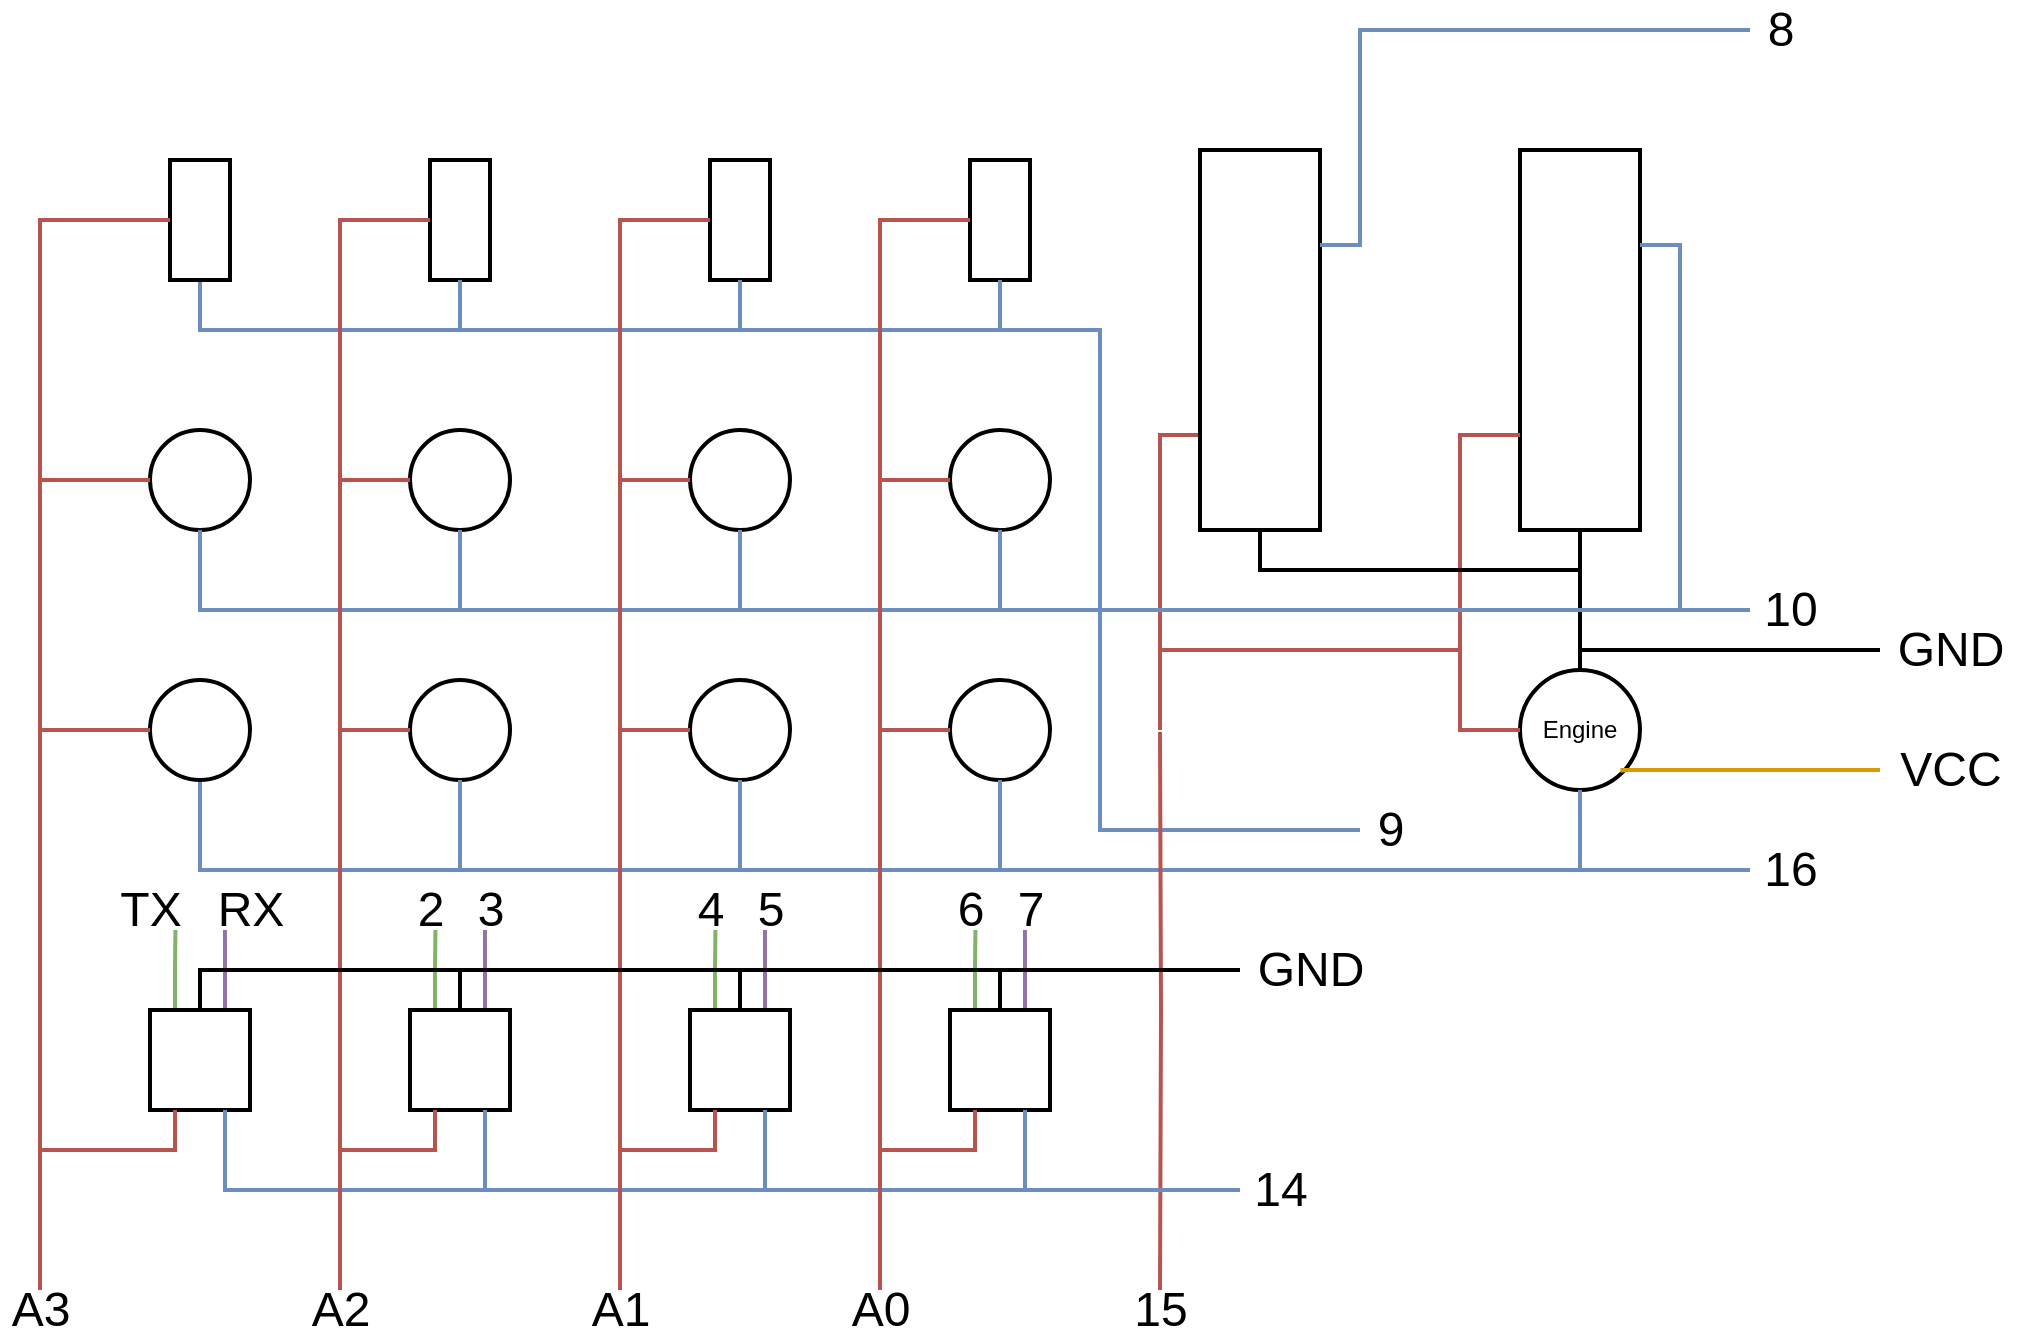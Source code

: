 <mxfile version="27.0.9">
  <diagram id="D4XyRpBagqAaDI2bELAT" name="Page-1">
    <mxGraphModel dx="1489" dy="1694" grid="1" gridSize="10" guides="1" tooltips="1" connect="1" arrows="1" fold="1" page="1" pageScale="1" pageWidth="1200" pageHeight="800" math="0" shadow="0">
      <root>
        <mxCell id="0" />
        <mxCell id="1" parent="0" />
        <mxCell id="d4S_kpJogPWV_qHsP6mP-286" value="" style="group" parent="1" vertex="1" connectable="0">
          <mxGeometry x="95" y="-730" width="1010" height="660" as="geometry" />
        </mxCell>
        <mxCell id="d4S_kpJogPWV_qHsP6mP-100" value="Engine" style="ellipse;whiteSpace=wrap;html=1;aspect=fixed;strokeWidth=2;" parent="d4S_kpJogPWV_qHsP6mP-286" vertex="1">
          <mxGeometry x="760" y="330" width="60" height="60" as="geometry" />
        </mxCell>
        <mxCell id="d4S_kpJogPWV_qHsP6mP-227" style="edgeStyle=orthogonalEdgeStyle;rounded=0;orthogonalLoop=1;jettySize=auto;html=1;exitX=0.75;exitY=1;exitDx=0;exitDy=0;endArrow=none;endFill=0;fillColor=#f8cecc;strokeColor=#b85450;strokeWidth=2;" parent="d4S_kpJogPWV_qHsP6mP-286" source="d4S_kpJogPWV_qHsP6mP-102" edge="1">
          <mxGeometry as="geometry">
            <mxPoint x="580" y="360" as="targetPoint" />
            <Array as="points">
              <mxPoint x="580" y="212" />
              <mxPoint x="580" y="360" />
            </Array>
          </mxGeometry>
        </mxCell>
        <mxCell id="d4S_kpJogPWV_qHsP6mP-102" value="" style="rounded=0;whiteSpace=wrap;html=1;rotation=90;strokeWidth=2;" parent="d4S_kpJogPWV_qHsP6mP-286" vertex="1">
          <mxGeometry x="535" y="135" width="190" height="60" as="geometry" />
        </mxCell>
        <mxCell id="d4S_kpJogPWV_qHsP6mP-229" style="edgeStyle=orthogonalEdgeStyle;rounded=0;orthogonalLoop=1;jettySize=auto;html=1;exitX=0.75;exitY=1;exitDx=0;exitDy=0;entryX=0;entryY=0.5;entryDx=0;entryDy=0;endArrow=none;endFill=0;fillColor=#f8cecc;strokeColor=#b85450;strokeWidth=2;" parent="d4S_kpJogPWV_qHsP6mP-286" source="d4S_kpJogPWV_qHsP6mP-103" target="d4S_kpJogPWV_qHsP6mP-100" edge="1">
          <mxGeometry as="geometry">
            <Array as="points">
              <mxPoint x="730" y="213" />
              <mxPoint x="730" y="360" />
            </Array>
          </mxGeometry>
        </mxCell>
        <mxCell id="d4S_kpJogPWV_qHsP6mP-258" style="edgeStyle=orthogonalEdgeStyle;rounded=0;orthogonalLoop=1;jettySize=auto;html=1;exitX=1;exitY=0.5;exitDx=0;exitDy=0;entryX=0.5;entryY=0;entryDx=0;entryDy=0;endArrow=none;endFill=0;strokeWidth=2;" parent="d4S_kpJogPWV_qHsP6mP-286" source="d4S_kpJogPWV_qHsP6mP-103" target="d4S_kpJogPWV_qHsP6mP-100" edge="1">
          <mxGeometry as="geometry" />
        </mxCell>
        <mxCell id="d4S_kpJogPWV_qHsP6mP-103" value="" style="rounded=0;whiteSpace=wrap;html=1;rotation=90;strokeWidth=2;" parent="d4S_kpJogPWV_qHsP6mP-286" vertex="1">
          <mxGeometry x="695" y="135" width="190" height="60" as="geometry" />
        </mxCell>
        <mxCell id="d4S_kpJogPWV_qHsP6mP-228" style="edgeStyle=orthogonalEdgeStyle;rounded=0;orthogonalLoop=1;jettySize=auto;html=1;entryX=0.75;entryY=1;entryDx=0;entryDy=0;endArrow=none;endFill=0;fillColor=#f8cecc;strokeColor=#b85450;strokeWidth=2;" parent="d4S_kpJogPWV_qHsP6mP-286" target="d4S_kpJogPWV_qHsP6mP-103" edge="1">
          <mxGeometry as="geometry">
            <Array as="points">
              <mxPoint x="580" y="360" />
              <mxPoint x="580" y="320" />
              <mxPoint x="730" y="320" />
              <mxPoint x="730" y="213" />
            </Array>
            <mxPoint x="580" y="360" as="sourcePoint" />
          </mxGeometry>
        </mxCell>
        <mxCell id="d4S_kpJogPWV_qHsP6mP-257" style="edgeStyle=orthogonalEdgeStyle;rounded=0;orthogonalLoop=1;jettySize=auto;html=1;exitX=1;exitY=0.5;exitDx=0;exitDy=0;entryX=1;entryY=0.5;entryDx=0;entryDy=0;endArrow=none;endFill=0;strokeWidth=2;" parent="d4S_kpJogPWV_qHsP6mP-286" source="d4S_kpJogPWV_qHsP6mP-102" target="d4S_kpJogPWV_qHsP6mP-103" edge="1">
          <mxGeometry as="geometry" />
        </mxCell>
        <mxCell id="d4S_kpJogPWV_qHsP6mP-235" style="edgeStyle=orthogonalEdgeStyle;rounded=0;orthogonalLoop=1;jettySize=auto;html=1;exitX=1;exitY=0.5;exitDx=0;exitDy=0;endArrow=none;endFill=0;strokeWidth=2;fillColor=#dae8fc;strokeColor=#6c8ebf;" parent="d4S_kpJogPWV_qHsP6mP-286" source="d4S_kpJogPWV_qHsP6mP-104" edge="1">
          <mxGeometry as="geometry">
            <Array as="points">
              <mxPoint x="500" y="160" />
              <mxPoint x="550" y="160" />
              <mxPoint x="550" y="410" />
              <mxPoint x="630" y="410" />
            </Array>
            <mxPoint x="625" y="410" as="targetPoint" />
          </mxGeometry>
        </mxCell>
        <mxCell id="d4S_kpJogPWV_qHsP6mP-104" value="" style="rounded=0;whiteSpace=wrap;html=1;rotation=90;strokeWidth=2;" parent="d4S_kpJogPWV_qHsP6mP-286" vertex="1">
          <mxGeometry x="470" y="90" width="60" height="30" as="geometry" />
        </mxCell>
        <mxCell id="d4S_kpJogPWV_qHsP6mP-234" style="edgeStyle=orthogonalEdgeStyle;rounded=0;orthogonalLoop=1;jettySize=auto;html=1;exitX=1;exitY=0.5;exitDx=0;exitDy=0;entryX=1;entryY=0.5;entryDx=0;entryDy=0;endArrow=none;endFill=0;strokeWidth=2;fillColor=#dae8fc;strokeColor=#6c8ebf;" parent="d4S_kpJogPWV_qHsP6mP-286" source="d4S_kpJogPWV_qHsP6mP-105" target="d4S_kpJogPWV_qHsP6mP-104" edge="1">
          <mxGeometry as="geometry">
            <Array as="points">
              <mxPoint x="370" y="160" />
              <mxPoint x="500" y="160" />
            </Array>
          </mxGeometry>
        </mxCell>
        <mxCell id="d4S_kpJogPWV_qHsP6mP-105" value="" style="rounded=0;whiteSpace=wrap;html=1;rotation=90;strokeWidth=2;" parent="d4S_kpJogPWV_qHsP6mP-286" vertex="1">
          <mxGeometry x="340" y="90" width="60" height="30" as="geometry" />
        </mxCell>
        <mxCell id="d4S_kpJogPWV_qHsP6mP-233" style="edgeStyle=orthogonalEdgeStyle;rounded=0;orthogonalLoop=1;jettySize=auto;html=1;exitX=1;exitY=0.5;exitDx=0;exitDy=0;entryX=1;entryY=0.5;entryDx=0;entryDy=0;endArrow=none;endFill=0;strokeWidth=2;fillColor=#dae8fc;strokeColor=#6c8ebf;" parent="d4S_kpJogPWV_qHsP6mP-286" source="d4S_kpJogPWV_qHsP6mP-106" target="d4S_kpJogPWV_qHsP6mP-105" edge="1">
          <mxGeometry as="geometry">
            <Array as="points">
              <mxPoint x="230" y="160" />
              <mxPoint x="370" y="160" />
            </Array>
          </mxGeometry>
        </mxCell>
        <mxCell id="d4S_kpJogPWV_qHsP6mP-106" value="" style="rounded=0;whiteSpace=wrap;html=1;rotation=90;strokeWidth=2;" parent="d4S_kpJogPWV_qHsP6mP-286" vertex="1">
          <mxGeometry x="200" y="90" width="60" height="30" as="geometry" />
        </mxCell>
        <mxCell id="d4S_kpJogPWV_qHsP6mP-232" style="edgeStyle=orthogonalEdgeStyle;rounded=0;orthogonalLoop=1;jettySize=auto;html=1;exitX=1;exitY=0.5;exitDx=0;exitDy=0;entryX=1;entryY=0.5;entryDx=0;entryDy=0;endArrow=none;endFill=0;strokeWidth=2;fillColor=#dae8fc;strokeColor=#6c8ebf;" parent="d4S_kpJogPWV_qHsP6mP-286" source="d4S_kpJogPWV_qHsP6mP-107" target="d4S_kpJogPWV_qHsP6mP-106" edge="1">
          <mxGeometry as="geometry">
            <Array as="points">
              <mxPoint x="100" y="160" />
              <mxPoint x="230" y="160" />
            </Array>
          </mxGeometry>
        </mxCell>
        <mxCell id="d4S_kpJogPWV_qHsP6mP-107" value="" style="rounded=0;whiteSpace=wrap;html=1;rotation=90;strokeWidth=2;" parent="d4S_kpJogPWV_qHsP6mP-286" vertex="1">
          <mxGeometry x="70" y="90" width="60" height="30" as="geometry" />
        </mxCell>
        <mxCell id="d4S_kpJogPWV_qHsP6mP-241" style="edgeStyle=orthogonalEdgeStyle;rounded=0;orthogonalLoop=1;jettySize=auto;html=1;exitX=0.5;exitY=1;exitDx=0;exitDy=0;entryX=0.25;entryY=0;entryDx=0;entryDy=0;endArrow=none;endFill=0;strokeWidth=2;fillColor=#dae8fc;strokeColor=#6c8ebf;" parent="d4S_kpJogPWV_qHsP6mP-286" source="d4S_kpJogPWV_qHsP6mP-108" target="d4S_kpJogPWV_qHsP6mP-103" edge="1">
          <mxGeometry as="geometry">
            <Array as="points">
              <mxPoint x="500" y="300" />
              <mxPoint x="840" y="300" />
              <mxPoint x="840" y="117" />
            </Array>
          </mxGeometry>
        </mxCell>
        <mxCell id="d4S_kpJogPWV_qHsP6mP-108" value="" style="ellipse;whiteSpace=wrap;html=1;aspect=fixed;strokeWidth=2;" parent="d4S_kpJogPWV_qHsP6mP-286" vertex="1">
          <mxGeometry x="475" y="210" width="50" height="50" as="geometry" />
        </mxCell>
        <mxCell id="d4S_kpJogPWV_qHsP6mP-220" style="edgeStyle=orthogonalEdgeStyle;rounded=0;orthogonalLoop=1;jettySize=auto;html=1;exitX=0.5;exitY=1;exitDx=0;exitDy=0;entryX=0;entryY=0.5;entryDx=0;entryDy=0;endArrow=none;endFill=0;strokeWidth=2;fillColor=#f8cecc;strokeColor=#b85450;" parent="d4S_kpJogPWV_qHsP6mP-286" source="d4S_kpJogPWV_qHsP6mP-104" target="d4S_kpJogPWV_qHsP6mP-108" edge="1">
          <mxGeometry as="geometry">
            <Array as="points">
              <mxPoint x="440" y="105" />
              <mxPoint x="440" y="235" />
            </Array>
          </mxGeometry>
        </mxCell>
        <mxCell id="d4S_kpJogPWV_qHsP6mP-240" style="edgeStyle=orthogonalEdgeStyle;rounded=0;orthogonalLoop=1;jettySize=auto;html=1;exitX=0.5;exitY=1;exitDx=0;exitDy=0;entryX=0.5;entryY=1;entryDx=0;entryDy=0;endArrow=none;endFill=0;strokeWidth=2;fillColor=#dae8fc;strokeColor=#6c8ebf;" parent="d4S_kpJogPWV_qHsP6mP-286" source="d4S_kpJogPWV_qHsP6mP-109" target="d4S_kpJogPWV_qHsP6mP-108" edge="1">
          <mxGeometry as="geometry">
            <Array as="points">
              <mxPoint x="370" y="300" />
              <mxPoint x="500" y="300" />
            </Array>
          </mxGeometry>
        </mxCell>
        <mxCell id="d4S_kpJogPWV_qHsP6mP-109" value="" style="ellipse;whiteSpace=wrap;html=1;aspect=fixed;strokeWidth=2;" parent="d4S_kpJogPWV_qHsP6mP-286" vertex="1">
          <mxGeometry x="345" y="210" width="50" height="50" as="geometry" />
        </mxCell>
        <mxCell id="d4S_kpJogPWV_qHsP6mP-215" style="edgeStyle=orthogonalEdgeStyle;rounded=0;orthogonalLoop=1;jettySize=auto;html=1;exitX=0.5;exitY=1;exitDx=0;exitDy=0;entryX=0;entryY=0.5;entryDx=0;entryDy=0;endArrow=none;endFill=0;strokeWidth=2;fillColor=#f8cecc;strokeColor=#b85450;" parent="d4S_kpJogPWV_qHsP6mP-286" source="d4S_kpJogPWV_qHsP6mP-105" target="d4S_kpJogPWV_qHsP6mP-109" edge="1">
          <mxGeometry as="geometry">
            <Array as="points">
              <mxPoint x="310" y="105" />
              <mxPoint x="310" y="235" />
            </Array>
          </mxGeometry>
        </mxCell>
        <mxCell id="d4S_kpJogPWV_qHsP6mP-110" value="" style="ellipse;whiteSpace=wrap;html=1;aspect=fixed;strokeWidth=2;" parent="d4S_kpJogPWV_qHsP6mP-286" vertex="1">
          <mxGeometry x="75" y="210" width="50" height="50" as="geometry" />
        </mxCell>
        <mxCell id="d4S_kpJogPWV_qHsP6mP-201" style="edgeStyle=orthogonalEdgeStyle;rounded=0;orthogonalLoop=1;jettySize=auto;html=1;exitX=0.5;exitY=1;exitDx=0;exitDy=0;entryX=0;entryY=0.5;entryDx=0;entryDy=0;endArrow=none;endFill=0;fillColor=#f8cecc;strokeColor=#b85450;strokeWidth=2;" parent="d4S_kpJogPWV_qHsP6mP-286" source="d4S_kpJogPWV_qHsP6mP-107" target="d4S_kpJogPWV_qHsP6mP-110" edge="1">
          <mxGeometry as="geometry">
            <Array as="points">
              <mxPoint x="20" y="105" />
              <mxPoint x="20" y="235" />
            </Array>
          </mxGeometry>
        </mxCell>
        <mxCell id="d4S_kpJogPWV_qHsP6mP-239" style="edgeStyle=orthogonalEdgeStyle;rounded=0;orthogonalLoop=1;jettySize=auto;html=1;exitX=0.5;exitY=1;exitDx=0;exitDy=0;entryX=0.5;entryY=1;entryDx=0;entryDy=0;endArrow=none;endFill=0;strokeWidth=2;fillColor=#dae8fc;strokeColor=#6c8ebf;" parent="d4S_kpJogPWV_qHsP6mP-286" source="d4S_kpJogPWV_qHsP6mP-111" target="d4S_kpJogPWV_qHsP6mP-109" edge="1">
          <mxGeometry as="geometry">
            <Array as="points">
              <mxPoint x="230" y="300" />
              <mxPoint x="370" y="300" />
            </Array>
          </mxGeometry>
        </mxCell>
        <mxCell id="d4S_kpJogPWV_qHsP6mP-111" value="" style="ellipse;whiteSpace=wrap;html=1;aspect=fixed;strokeWidth=2;" parent="d4S_kpJogPWV_qHsP6mP-286" vertex="1">
          <mxGeometry x="205" y="210" width="50" height="50" as="geometry" />
        </mxCell>
        <mxCell id="d4S_kpJogPWV_qHsP6mP-208" style="edgeStyle=orthogonalEdgeStyle;rounded=0;orthogonalLoop=1;jettySize=auto;html=1;exitX=0.5;exitY=1;exitDx=0;exitDy=0;entryX=0;entryY=0.5;entryDx=0;entryDy=0;endArrow=none;endFill=0;fillColor=#f8cecc;strokeColor=#b85450;strokeWidth=2;" parent="d4S_kpJogPWV_qHsP6mP-286" source="d4S_kpJogPWV_qHsP6mP-106" target="d4S_kpJogPWV_qHsP6mP-111" edge="1">
          <mxGeometry as="geometry">
            <Array as="points">
              <mxPoint x="170" y="105" />
              <mxPoint x="170" y="235" />
            </Array>
          </mxGeometry>
        </mxCell>
        <mxCell id="d4S_kpJogPWV_qHsP6mP-238" style="edgeStyle=orthogonalEdgeStyle;rounded=0;orthogonalLoop=1;jettySize=auto;html=1;exitX=0.5;exitY=1;exitDx=0;exitDy=0;entryX=0.5;entryY=1;entryDx=0;entryDy=0;endArrow=none;endFill=0;strokeWidth=2;fillColor=#dae8fc;strokeColor=#6c8ebf;" parent="d4S_kpJogPWV_qHsP6mP-286" source="d4S_kpJogPWV_qHsP6mP-110" target="d4S_kpJogPWV_qHsP6mP-111" edge="1">
          <mxGeometry as="geometry">
            <Array as="points">
              <mxPoint x="100" y="300" />
              <mxPoint x="230" y="300" />
            </Array>
          </mxGeometry>
        </mxCell>
        <mxCell id="d4S_kpJogPWV_qHsP6mP-247" style="edgeStyle=orthogonalEdgeStyle;rounded=0;orthogonalLoop=1;jettySize=auto;html=1;exitX=0.5;exitY=1;exitDx=0;exitDy=0;entryX=0.5;entryY=1;entryDx=0;entryDy=0;endArrow=none;endFill=0;strokeWidth=2;fillColor=#dae8fc;strokeColor=#6c8ebf;" parent="d4S_kpJogPWV_qHsP6mP-286" source="d4S_kpJogPWV_qHsP6mP-112" target="d4S_kpJogPWV_qHsP6mP-100" edge="1">
          <mxGeometry as="geometry">
            <Array as="points">
              <mxPoint x="500" y="430" />
              <mxPoint x="790" y="430" />
            </Array>
          </mxGeometry>
        </mxCell>
        <mxCell id="d4S_kpJogPWV_qHsP6mP-112" value="" style="ellipse;whiteSpace=wrap;html=1;aspect=fixed;strokeWidth=2;" parent="d4S_kpJogPWV_qHsP6mP-286" vertex="1">
          <mxGeometry x="475" y="335" width="50" height="50" as="geometry" />
        </mxCell>
        <mxCell id="d4S_kpJogPWV_qHsP6mP-221" style="edgeStyle=orthogonalEdgeStyle;rounded=0;orthogonalLoop=1;jettySize=auto;html=1;exitX=0;exitY=0.5;exitDx=0;exitDy=0;entryX=0;entryY=0.5;entryDx=0;entryDy=0;endArrow=none;endFill=0;strokeWidth=2;fillColor=#f8cecc;strokeColor=#b85450;" parent="d4S_kpJogPWV_qHsP6mP-286" source="d4S_kpJogPWV_qHsP6mP-108" target="d4S_kpJogPWV_qHsP6mP-112" edge="1">
          <mxGeometry as="geometry">
            <Array as="points">
              <mxPoint x="440" y="235" />
              <mxPoint x="440" y="360" />
            </Array>
          </mxGeometry>
        </mxCell>
        <mxCell id="d4S_kpJogPWV_qHsP6mP-246" style="edgeStyle=orthogonalEdgeStyle;rounded=0;orthogonalLoop=1;jettySize=auto;html=1;exitX=0.5;exitY=1;exitDx=0;exitDy=0;entryX=0.5;entryY=1;entryDx=0;entryDy=0;endArrow=none;endFill=0;strokeWidth=2;fillColor=#dae8fc;strokeColor=#6c8ebf;" parent="d4S_kpJogPWV_qHsP6mP-286" source="d4S_kpJogPWV_qHsP6mP-113" target="d4S_kpJogPWV_qHsP6mP-112" edge="1">
          <mxGeometry as="geometry">
            <Array as="points">
              <mxPoint x="370" y="430" />
              <mxPoint x="500" y="430" />
            </Array>
          </mxGeometry>
        </mxCell>
        <mxCell id="d4S_kpJogPWV_qHsP6mP-113" value="" style="ellipse;whiteSpace=wrap;html=1;aspect=fixed;strokeWidth=2;" parent="d4S_kpJogPWV_qHsP6mP-286" vertex="1">
          <mxGeometry x="345" y="335" width="50" height="50" as="geometry" />
        </mxCell>
        <mxCell id="d4S_kpJogPWV_qHsP6mP-216" style="edgeStyle=orthogonalEdgeStyle;rounded=0;orthogonalLoop=1;jettySize=auto;html=1;exitX=0;exitY=0.5;exitDx=0;exitDy=0;entryX=0;entryY=0.5;entryDx=0;entryDy=0;endArrow=none;endFill=0;strokeWidth=2;fillColor=#f8cecc;strokeColor=#b85450;" parent="d4S_kpJogPWV_qHsP6mP-286" source="d4S_kpJogPWV_qHsP6mP-109" target="d4S_kpJogPWV_qHsP6mP-113" edge="1">
          <mxGeometry as="geometry">
            <Array as="points">
              <mxPoint x="310" y="235" />
              <mxPoint x="310" y="360" />
            </Array>
          </mxGeometry>
        </mxCell>
        <mxCell id="d4S_kpJogPWV_qHsP6mP-245" style="edgeStyle=orthogonalEdgeStyle;rounded=0;orthogonalLoop=1;jettySize=auto;html=1;exitX=0.5;exitY=1;exitDx=0;exitDy=0;entryX=0.5;entryY=1;entryDx=0;entryDy=0;endArrow=none;endFill=0;strokeWidth=2;fillColor=#dae8fc;strokeColor=#6c8ebf;" parent="d4S_kpJogPWV_qHsP6mP-286" source="d4S_kpJogPWV_qHsP6mP-114" target="d4S_kpJogPWV_qHsP6mP-113" edge="1">
          <mxGeometry as="geometry">
            <Array as="points">
              <mxPoint x="230" y="430" />
              <mxPoint x="370" y="430" />
            </Array>
          </mxGeometry>
        </mxCell>
        <mxCell id="d4S_kpJogPWV_qHsP6mP-114" value="" style="ellipse;whiteSpace=wrap;html=1;aspect=fixed;strokeWidth=2;" parent="d4S_kpJogPWV_qHsP6mP-286" vertex="1">
          <mxGeometry x="205" y="335" width="50" height="50" as="geometry" />
        </mxCell>
        <mxCell id="d4S_kpJogPWV_qHsP6mP-209" style="edgeStyle=orthogonalEdgeStyle;rounded=0;orthogonalLoop=1;jettySize=auto;html=1;exitX=0;exitY=0.5;exitDx=0;exitDy=0;entryX=0;entryY=0.5;entryDx=0;entryDy=0;endArrow=none;endFill=0;fillColor=#f8cecc;strokeColor=#b85450;strokeWidth=2;" parent="d4S_kpJogPWV_qHsP6mP-286" source="d4S_kpJogPWV_qHsP6mP-111" target="d4S_kpJogPWV_qHsP6mP-114" edge="1">
          <mxGeometry as="geometry">
            <Array as="points">
              <mxPoint x="170" y="235" />
              <mxPoint x="170" y="360" />
            </Array>
          </mxGeometry>
        </mxCell>
        <mxCell id="d4S_kpJogPWV_qHsP6mP-244" style="edgeStyle=orthogonalEdgeStyle;rounded=0;orthogonalLoop=1;jettySize=auto;html=1;exitX=0.5;exitY=1;exitDx=0;exitDy=0;entryX=0.5;entryY=1;entryDx=0;entryDy=0;endArrow=none;endFill=0;strokeWidth=2;fillColor=#dae8fc;strokeColor=#6c8ebf;" parent="d4S_kpJogPWV_qHsP6mP-286" source="d4S_kpJogPWV_qHsP6mP-115" target="d4S_kpJogPWV_qHsP6mP-114" edge="1">
          <mxGeometry as="geometry">
            <Array as="points">
              <mxPoint x="100" y="430" />
              <mxPoint x="230" y="430" />
            </Array>
          </mxGeometry>
        </mxCell>
        <mxCell id="d4S_kpJogPWV_qHsP6mP-115" value="" style="ellipse;whiteSpace=wrap;html=1;aspect=fixed;strokeWidth=2;" parent="d4S_kpJogPWV_qHsP6mP-286" vertex="1">
          <mxGeometry x="75" y="335" width="50" height="50" as="geometry" />
        </mxCell>
        <mxCell id="d4S_kpJogPWV_qHsP6mP-202" style="edgeStyle=orthogonalEdgeStyle;rounded=0;orthogonalLoop=1;jettySize=auto;html=1;exitX=0;exitY=0.5;exitDx=0;exitDy=0;entryX=0;entryY=0.5;entryDx=0;entryDy=0;endArrow=none;endFill=0;fillColor=#f8cecc;strokeColor=#b85450;strokeWidth=2;" parent="d4S_kpJogPWV_qHsP6mP-286" source="d4S_kpJogPWV_qHsP6mP-110" target="d4S_kpJogPWV_qHsP6mP-115" edge="1">
          <mxGeometry as="geometry">
            <Array as="points">
              <mxPoint x="20" y="235" />
              <mxPoint x="20" y="360" />
            </Array>
          </mxGeometry>
        </mxCell>
        <mxCell id="d4S_kpJogPWV_qHsP6mP-268" style="edgeStyle=orthogonalEdgeStyle;rounded=0;orthogonalLoop=1;jettySize=auto;html=1;exitX=0.25;exitY=0;exitDx=0;exitDy=0;endArrow=none;endFill=0;strokeWidth=2;fillColor=#d5e8d4;strokeColor=#82b366;" parent="d4S_kpJogPWV_qHsP6mP-286" source="d4S_kpJogPWV_qHsP6mP-116" edge="1">
          <mxGeometry as="geometry">
            <mxPoint x="87.714" y="460" as="targetPoint" />
          </mxGeometry>
        </mxCell>
        <mxCell id="d4S_kpJogPWV_qHsP6mP-269" style="edgeStyle=orthogonalEdgeStyle;rounded=0;orthogonalLoop=1;jettySize=auto;html=1;exitX=0.75;exitY=0;exitDx=0;exitDy=0;endArrow=none;endFill=0;strokeWidth=2;fillColor=#e1d5e7;strokeColor=#9673a6;" parent="d4S_kpJogPWV_qHsP6mP-286" source="d4S_kpJogPWV_qHsP6mP-116" edge="1">
          <mxGeometry as="geometry">
            <mxPoint x="112.476" y="460" as="targetPoint" />
          </mxGeometry>
        </mxCell>
        <mxCell id="d4S_kpJogPWV_qHsP6mP-116" value="" style="whiteSpace=wrap;html=1;aspect=fixed;strokeWidth=2;" parent="d4S_kpJogPWV_qHsP6mP-286" vertex="1">
          <mxGeometry x="75" y="500" width="50" height="50" as="geometry" />
        </mxCell>
        <mxCell id="d4S_kpJogPWV_qHsP6mP-204" style="edgeStyle=orthogonalEdgeStyle;rounded=0;orthogonalLoop=1;jettySize=auto;html=1;exitX=0;exitY=0.5;exitDx=0;exitDy=0;entryX=0.25;entryY=1;entryDx=0;entryDy=0;endArrow=none;endFill=0;fillColor=#f8cecc;strokeColor=#b85450;strokeWidth=2;" parent="d4S_kpJogPWV_qHsP6mP-286" source="d4S_kpJogPWV_qHsP6mP-115" target="d4S_kpJogPWV_qHsP6mP-116" edge="1">
          <mxGeometry as="geometry">
            <Array as="points">
              <mxPoint x="20" y="360" />
              <mxPoint x="20" y="570" />
              <mxPoint x="88" y="570" />
            </Array>
          </mxGeometry>
        </mxCell>
        <mxCell id="d4S_kpJogPWV_qHsP6mP-270" style="edgeStyle=orthogonalEdgeStyle;rounded=0;orthogonalLoop=1;jettySize=auto;html=1;exitX=0.25;exitY=0;exitDx=0;exitDy=0;endArrow=none;endFill=0;strokeWidth=2;fillColor=#d5e8d4;strokeColor=#82b366;" parent="d4S_kpJogPWV_qHsP6mP-286" source="d4S_kpJogPWV_qHsP6mP-117" edge="1">
          <mxGeometry as="geometry">
            <mxPoint x="217.714" y="460" as="targetPoint" />
          </mxGeometry>
        </mxCell>
        <mxCell id="d4S_kpJogPWV_qHsP6mP-271" style="edgeStyle=orthogonalEdgeStyle;rounded=0;orthogonalLoop=1;jettySize=auto;html=1;exitX=0.75;exitY=0;exitDx=0;exitDy=0;endArrow=none;endFill=0;strokeWidth=2;fillColor=#e1d5e7;strokeColor=#9673a6;" parent="d4S_kpJogPWV_qHsP6mP-286" source="d4S_kpJogPWV_qHsP6mP-117" edge="1">
          <mxGeometry as="geometry">
            <mxPoint x="242.476" y="460" as="targetPoint" />
          </mxGeometry>
        </mxCell>
        <mxCell id="d4S_kpJogPWV_qHsP6mP-117" value="" style="whiteSpace=wrap;html=1;aspect=fixed;strokeWidth=2;" parent="d4S_kpJogPWV_qHsP6mP-286" vertex="1">
          <mxGeometry x="205" y="500" width="50" height="50" as="geometry" />
        </mxCell>
        <mxCell id="d4S_kpJogPWV_qHsP6mP-212" style="edgeStyle=orthogonalEdgeStyle;rounded=0;orthogonalLoop=1;jettySize=auto;html=1;exitX=0;exitY=0.5;exitDx=0;exitDy=0;entryX=0.25;entryY=1;entryDx=0;entryDy=0;endArrow=none;endFill=0;fillColor=#f8cecc;strokeColor=#b85450;strokeWidth=2;" parent="d4S_kpJogPWV_qHsP6mP-286" source="d4S_kpJogPWV_qHsP6mP-114" target="d4S_kpJogPWV_qHsP6mP-117" edge="1">
          <mxGeometry as="geometry">
            <Array as="points">
              <mxPoint x="170" y="360" />
              <mxPoint x="170" y="570" />
              <mxPoint x="218" y="570" />
            </Array>
          </mxGeometry>
        </mxCell>
        <mxCell id="d4S_kpJogPWV_qHsP6mP-252" style="edgeStyle=orthogonalEdgeStyle;rounded=0;orthogonalLoop=1;jettySize=auto;html=1;exitX=0.75;exitY=1;exitDx=0;exitDy=0;entryX=0.75;entryY=1;entryDx=0;entryDy=0;endArrow=none;endFill=0;strokeWidth=2;fillColor=#dae8fc;strokeColor=#6c8ebf;" parent="d4S_kpJogPWV_qHsP6mP-286" source="d4S_kpJogPWV_qHsP6mP-116" target="d4S_kpJogPWV_qHsP6mP-117" edge="1">
          <mxGeometry as="geometry">
            <Array as="points">
              <mxPoint x="113" y="590" />
              <mxPoint x="243" y="590" />
            </Array>
          </mxGeometry>
        </mxCell>
        <mxCell id="d4S_kpJogPWV_qHsP6mP-263" style="edgeStyle=orthogonalEdgeStyle;rounded=0;orthogonalLoop=1;jettySize=auto;html=1;exitX=0.5;exitY=0;exitDx=0;exitDy=0;entryX=0.5;entryY=0;entryDx=0;entryDy=0;endArrow=none;endFill=0;strokeWidth=2;" parent="d4S_kpJogPWV_qHsP6mP-286" source="d4S_kpJogPWV_qHsP6mP-116" target="d4S_kpJogPWV_qHsP6mP-117" edge="1">
          <mxGeometry as="geometry" />
        </mxCell>
        <mxCell id="d4S_kpJogPWV_qHsP6mP-272" style="edgeStyle=orthogonalEdgeStyle;rounded=0;orthogonalLoop=1;jettySize=auto;html=1;exitX=0.25;exitY=0;exitDx=0;exitDy=0;endArrow=none;endFill=0;strokeWidth=2;fillColor=#d5e8d4;strokeColor=#82b366;" parent="d4S_kpJogPWV_qHsP6mP-286" source="d4S_kpJogPWV_qHsP6mP-118" edge="1">
          <mxGeometry as="geometry">
            <mxPoint x="357.714" y="460" as="targetPoint" />
          </mxGeometry>
        </mxCell>
        <mxCell id="d4S_kpJogPWV_qHsP6mP-273" style="edgeStyle=orthogonalEdgeStyle;rounded=0;orthogonalLoop=1;jettySize=auto;html=1;exitX=0.75;exitY=0;exitDx=0;exitDy=0;endArrow=none;endFill=0;strokeWidth=2;fillColor=#e1d5e7;strokeColor=#9673a6;" parent="d4S_kpJogPWV_qHsP6mP-286" source="d4S_kpJogPWV_qHsP6mP-118" edge="1">
          <mxGeometry as="geometry">
            <mxPoint x="382.476" y="460" as="targetPoint" />
          </mxGeometry>
        </mxCell>
        <mxCell id="d4S_kpJogPWV_qHsP6mP-118" value="" style="whiteSpace=wrap;html=1;aspect=fixed;strokeWidth=2;" parent="d4S_kpJogPWV_qHsP6mP-286" vertex="1">
          <mxGeometry x="345" y="500" width="50" height="50" as="geometry" />
        </mxCell>
        <mxCell id="d4S_kpJogPWV_qHsP6mP-217" style="edgeStyle=orthogonalEdgeStyle;rounded=0;orthogonalLoop=1;jettySize=auto;html=1;exitX=0;exitY=0.5;exitDx=0;exitDy=0;entryX=0.25;entryY=1;entryDx=0;entryDy=0;endArrow=none;endFill=0;strokeWidth=2;fillColor=#f8cecc;strokeColor=#b85450;" parent="d4S_kpJogPWV_qHsP6mP-286" source="d4S_kpJogPWV_qHsP6mP-113" target="d4S_kpJogPWV_qHsP6mP-118" edge="1">
          <mxGeometry as="geometry">
            <Array as="points">
              <mxPoint x="310" y="360" />
              <mxPoint x="310" y="570" />
              <mxPoint x="358" y="570" />
            </Array>
          </mxGeometry>
        </mxCell>
        <mxCell id="d4S_kpJogPWV_qHsP6mP-253" style="edgeStyle=orthogonalEdgeStyle;rounded=0;orthogonalLoop=1;jettySize=auto;html=1;exitX=0.75;exitY=1;exitDx=0;exitDy=0;entryX=0.75;entryY=1;entryDx=0;entryDy=0;endArrow=none;endFill=0;strokeWidth=2;fillColor=#dae8fc;strokeColor=#6c8ebf;" parent="d4S_kpJogPWV_qHsP6mP-286" source="d4S_kpJogPWV_qHsP6mP-117" target="d4S_kpJogPWV_qHsP6mP-118" edge="1">
          <mxGeometry as="geometry">
            <Array as="points">
              <mxPoint x="243" y="590" />
              <mxPoint x="383" y="590" />
            </Array>
          </mxGeometry>
        </mxCell>
        <mxCell id="d4S_kpJogPWV_qHsP6mP-264" style="edgeStyle=orthogonalEdgeStyle;rounded=0;orthogonalLoop=1;jettySize=auto;html=1;exitX=0.5;exitY=0;exitDx=0;exitDy=0;entryX=0.5;entryY=0;entryDx=0;entryDy=0;endArrow=none;endFill=0;strokeWidth=2;" parent="d4S_kpJogPWV_qHsP6mP-286" source="d4S_kpJogPWV_qHsP6mP-117" target="d4S_kpJogPWV_qHsP6mP-118" edge="1">
          <mxGeometry as="geometry" />
        </mxCell>
        <mxCell id="d4S_kpJogPWV_qHsP6mP-274" style="edgeStyle=orthogonalEdgeStyle;rounded=0;orthogonalLoop=1;jettySize=auto;html=1;exitX=0.25;exitY=0;exitDx=0;exitDy=0;endArrow=none;endFill=0;strokeWidth=2;fillColor=#d5e8d4;strokeColor=#82b366;" parent="d4S_kpJogPWV_qHsP6mP-286" source="d4S_kpJogPWV_qHsP6mP-119" edge="1">
          <mxGeometry as="geometry">
            <mxPoint x="487.714" y="460" as="targetPoint" />
          </mxGeometry>
        </mxCell>
        <mxCell id="d4S_kpJogPWV_qHsP6mP-275" style="edgeStyle=orthogonalEdgeStyle;rounded=0;orthogonalLoop=1;jettySize=auto;html=1;exitX=0.75;exitY=0;exitDx=0;exitDy=0;endArrow=none;endFill=0;strokeWidth=2;fillColor=#e1d5e7;strokeColor=#9673a6;" parent="d4S_kpJogPWV_qHsP6mP-286" source="d4S_kpJogPWV_qHsP6mP-119" edge="1">
          <mxGeometry as="geometry">
            <mxPoint x="512.476" y="460" as="targetPoint" />
          </mxGeometry>
        </mxCell>
        <mxCell id="d4S_kpJogPWV_qHsP6mP-119" value="" style="whiteSpace=wrap;html=1;aspect=fixed;strokeWidth=2;" parent="d4S_kpJogPWV_qHsP6mP-286" vertex="1">
          <mxGeometry x="475" y="500" width="50" height="50" as="geometry" />
        </mxCell>
        <mxCell id="d4S_kpJogPWV_qHsP6mP-222" style="edgeStyle=orthogonalEdgeStyle;rounded=0;orthogonalLoop=1;jettySize=auto;html=1;exitX=0;exitY=0.5;exitDx=0;exitDy=0;entryX=0.25;entryY=1;entryDx=0;entryDy=0;endArrow=none;endFill=0;strokeWidth=2;fillColor=#f8cecc;strokeColor=#b85450;" parent="d4S_kpJogPWV_qHsP6mP-286" source="d4S_kpJogPWV_qHsP6mP-112" target="d4S_kpJogPWV_qHsP6mP-119" edge="1">
          <mxGeometry as="geometry">
            <Array as="points">
              <mxPoint x="440" y="360" />
              <mxPoint x="440" y="570" />
              <mxPoint x="488" y="570" />
            </Array>
          </mxGeometry>
        </mxCell>
        <mxCell id="d4S_kpJogPWV_qHsP6mP-254" style="edgeStyle=orthogonalEdgeStyle;rounded=0;orthogonalLoop=1;jettySize=auto;html=1;exitX=0.75;exitY=1;exitDx=0;exitDy=0;entryX=0.75;entryY=1;entryDx=0;entryDy=0;endArrow=none;endFill=0;strokeWidth=2;fillColor=#dae8fc;strokeColor=#6c8ebf;" parent="d4S_kpJogPWV_qHsP6mP-286" source="d4S_kpJogPWV_qHsP6mP-118" target="d4S_kpJogPWV_qHsP6mP-119" edge="1">
          <mxGeometry as="geometry">
            <Array as="points">
              <mxPoint x="383" y="590" />
              <mxPoint x="513" y="590" />
            </Array>
          </mxGeometry>
        </mxCell>
        <mxCell id="d4S_kpJogPWV_qHsP6mP-265" style="edgeStyle=orthogonalEdgeStyle;rounded=0;orthogonalLoop=1;jettySize=auto;html=1;exitX=0.5;exitY=0;exitDx=0;exitDy=0;entryX=0.5;entryY=0;entryDx=0;entryDy=0;endArrow=none;endFill=0;strokeWidth=2;" parent="d4S_kpJogPWV_qHsP6mP-286" source="d4S_kpJogPWV_qHsP6mP-118" target="d4S_kpJogPWV_qHsP6mP-119" edge="1">
          <mxGeometry as="geometry" />
        </mxCell>
        <mxCell id="d4S_kpJogPWV_qHsP6mP-199" value="&lt;font style=&quot;font-size: 24px&quot;&gt;8&lt;/font&gt;" style="text;html=1;align=center;verticalAlign=middle;resizable=0;points=[];autosize=1;" parent="d4S_kpJogPWV_qHsP6mP-286" vertex="1">
          <mxGeometry x="875" width="30" height="20" as="geometry" />
        </mxCell>
        <mxCell id="d4S_kpJogPWV_qHsP6mP-226" style="edgeStyle=orthogonalEdgeStyle;rounded=0;orthogonalLoop=1;jettySize=auto;html=1;exitX=0.25;exitY=0;exitDx=0;exitDy=0;endArrow=none;endFill=0;strokeWidth=2;fillColor=#dae8fc;strokeColor=#6c8ebf;" parent="d4S_kpJogPWV_qHsP6mP-286" source="d4S_kpJogPWV_qHsP6mP-102" target="d4S_kpJogPWV_qHsP6mP-199" edge="1">
          <mxGeometry as="geometry">
            <mxPoint x="870" y="10" as="targetPoint" />
            <Array as="points">
              <mxPoint x="680" y="118" />
              <mxPoint x="680" y="10" />
            </Array>
          </mxGeometry>
        </mxCell>
        <mxCell id="d4S_kpJogPWV_qHsP6mP-207" value="&lt;font style=&quot;font-size: 24px&quot;&gt;A3&lt;/font&gt;" style="text;html=1;align=center;verticalAlign=middle;resizable=0;points=[];autosize=1;" parent="d4S_kpJogPWV_qHsP6mP-286" vertex="1">
          <mxGeometry y="640" width="40" height="20" as="geometry" />
        </mxCell>
        <mxCell id="d4S_kpJogPWV_qHsP6mP-205" style="edgeStyle=orthogonalEdgeStyle;rounded=0;orthogonalLoop=1;jettySize=auto;html=1;exitX=0.25;exitY=1;exitDx=0;exitDy=0;endArrow=none;endFill=0;fillColor=#f8cecc;strokeColor=#b85450;strokeWidth=2;" parent="d4S_kpJogPWV_qHsP6mP-286" source="d4S_kpJogPWV_qHsP6mP-116" target="d4S_kpJogPWV_qHsP6mP-207" edge="1">
          <mxGeometry as="geometry">
            <mxPoint x="20" y="640" as="targetPoint" />
            <Array as="points">
              <mxPoint x="88" y="570" />
              <mxPoint x="20" y="570" />
            </Array>
          </mxGeometry>
        </mxCell>
        <mxCell id="d4S_kpJogPWV_qHsP6mP-214" value="&lt;font style=&quot;font-size: 24px&quot;&gt;A2&lt;/font&gt;" style="text;html=1;align=center;verticalAlign=middle;resizable=0;points=[];autosize=1;" parent="d4S_kpJogPWV_qHsP6mP-286" vertex="1">
          <mxGeometry x="150" y="640" width="40" height="20" as="geometry" />
        </mxCell>
        <mxCell id="d4S_kpJogPWV_qHsP6mP-213" style="edgeStyle=orthogonalEdgeStyle;rounded=0;orthogonalLoop=1;jettySize=auto;html=1;exitX=0.25;exitY=1;exitDx=0;exitDy=0;endArrow=none;endFill=0;fillColor=#f8cecc;strokeColor=#b85450;strokeWidth=2;" parent="d4S_kpJogPWV_qHsP6mP-286" source="d4S_kpJogPWV_qHsP6mP-117" target="d4S_kpJogPWV_qHsP6mP-214" edge="1">
          <mxGeometry as="geometry">
            <mxPoint x="170" y="640" as="targetPoint" />
            <Array as="points">
              <mxPoint x="218" y="570" />
              <mxPoint x="170" y="570" />
            </Array>
          </mxGeometry>
        </mxCell>
        <mxCell id="d4S_kpJogPWV_qHsP6mP-219" value="&lt;font style=&quot;font-size: 24px&quot;&gt;A1&lt;/font&gt;" style="text;html=1;align=center;verticalAlign=middle;resizable=0;points=[];autosize=1;" parent="d4S_kpJogPWV_qHsP6mP-286" vertex="1">
          <mxGeometry x="290" y="640" width="40" height="20" as="geometry" />
        </mxCell>
        <mxCell id="d4S_kpJogPWV_qHsP6mP-218" style="edgeStyle=orthogonalEdgeStyle;rounded=0;orthogonalLoop=1;jettySize=auto;html=1;exitX=0.25;exitY=1;exitDx=0;exitDy=0;endArrow=none;endFill=0;strokeWidth=2;fillColor=#f8cecc;strokeColor=#b85450;" parent="d4S_kpJogPWV_qHsP6mP-286" source="d4S_kpJogPWV_qHsP6mP-118" target="d4S_kpJogPWV_qHsP6mP-219" edge="1">
          <mxGeometry as="geometry">
            <mxPoint x="310" y="640" as="targetPoint" />
            <Array as="points">
              <mxPoint x="358" y="570" />
              <mxPoint x="310" y="570" />
            </Array>
          </mxGeometry>
        </mxCell>
        <mxCell id="d4S_kpJogPWV_qHsP6mP-224" value="&lt;font style=&quot;font-size: 24px&quot;&gt;A0&lt;/font&gt;" style="text;html=1;align=center;verticalAlign=middle;resizable=0;points=[];autosize=1;" parent="d4S_kpJogPWV_qHsP6mP-286" vertex="1">
          <mxGeometry x="420" y="640" width="40" height="20" as="geometry" />
        </mxCell>
        <mxCell id="d4S_kpJogPWV_qHsP6mP-223" style="edgeStyle=orthogonalEdgeStyle;rounded=0;orthogonalLoop=1;jettySize=auto;html=1;exitX=0.25;exitY=1;exitDx=0;exitDy=0;endArrow=none;endFill=0;strokeWidth=2;fillColor=#f8cecc;strokeColor=#b85450;" parent="d4S_kpJogPWV_qHsP6mP-286" source="d4S_kpJogPWV_qHsP6mP-119" target="d4S_kpJogPWV_qHsP6mP-224" edge="1">
          <mxGeometry as="geometry">
            <mxPoint x="440" y="640" as="targetPoint" />
            <Array as="points">
              <mxPoint x="488" y="570" />
              <mxPoint x="440" y="570" />
            </Array>
          </mxGeometry>
        </mxCell>
        <mxCell id="d4S_kpJogPWV_qHsP6mP-231" value="&lt;font style=&quot;font-size: 24px&quot;&gt;15&lt;/font&gt;" style="text;html=1;align=center;verticalAlign=middle;resizable=0;points=[];autosize=1;" parent="d4S_kpJogPWV_qHsP6mP-286" vertex="1">
          <mxGeometry x="560" y="640" width="40" height="20" as="geometry" />
        </mxCell>
        <mxCell id="d4S_kpJogPWV_qHsP6mP-230" style="edgeStyle=orthogonalEdgeStyle;rounded=0;orthogonalLoop=1;jettySize=auto;html=1;endArrow=none;endFill=0;fillColor=#f8cecc;strokeColor=#b85450;strokeWidth=2;" parent="d4S_kpJogPWV_qHsP6mP-286" target="d4S_kpJogPWV_qHsP6mP-231" edge="1">
          <mxGeometry as="geometry">
            <mxPoint x="580" y="640" as="targetPoint" />
            <mxPoint x="580" y="361" as="sourcePoint" />
          </mxGeometry>
        </mxCell>
        <mxCell id="d4S_kpJogPWV_qHsP6mP-237" value="&lt;font style=&quot;font-size: 24px&quot;&gt;9&lt;/font&gt;" style="text;html=1;align=center;verticalAlign=middle;resizable=0;points=[];autosize=1;" parent="d4S_kpJogPWV_qHsP6mP-286" vertex="1">
          <mxGeometry x="680" y="400" width="30" height="20" as="geometry" />
        </mxCell>
        <mxCell id="d4S_kpJogPWV_qHsP6mP-251" style="edgeStyle=orthogonalEdgeStyle;rounded=0;orthogonalLoop=1;jettySize=auto;html=1;endArrow=none;endFill=0;strokeWidth=2;fillColor=#dae8fc;strokeColor=#6c8ebf;" parent="d4S_kpJogPWV_qHsP6mP-286" target="d4S_kpJogPWV_qHsP6mP-237" edge="1">
          <mxGeometry as="geometry">
            <mxPoint x="700" y="410.0" as="targetPoint" />
            <Array as="points">
              <mxPoint x="630" y="410" />
            </Array>
            <mxPoint x="625" y="410" as="sourcePoint" />
          </mxGeometry>
        </mxCell>
        <mxCell id="d4S_kpJogPWV_qHsP6mP-243" value="&lt;font style=&quot;font-size: 24px&quot;&gt;10&lt;/font&gt;" style="text;html=1;align=center;verticalAlign=middle;resizable=0;points=[];autosize=1;" parent="d4S_kpJogPWV_qHsP6mP-286" vertex="1">
          <mxGeometry x="875" y="290" width="40" height="20" as="geometry" />
        </mxCell>
        <mxCell id="d4S_kpJogPWV_qHsP6mP-242" style="edgeStyle=orthogonalEdgeStyle;rounded=0;orthogonalLoop=1;jettySize=auto;html=1;exitX=0.25;exitY=0;exitDx=0;exitDy=0;endArrow=none;endFill=0;strokeWidth=2;fillColor=#dae8fc;strokeColor=#6c8ebf;" parent="d4S_kpJogPWV_qHsP6mP-286" source="d4S_kpJogPWV_qHsP6mP-103" target="d4S_kpJogPWV_qHsP6mP-243" edge="1">
          <mxGeometry as="geometry">
            <mxPoint x="870" y="300" as="targetPoint" />
            <Array as="points">
              <mxPoint x="840" y="118" />
              <mxPoint x="840" y="300" />
            </Array>
          </mxGeometry>
        </mxCell>
        <mxCell id="d4S_kpJogPWV_qHsP6mP-249" value="&lt;font style=&quot;font-size: 24px&quot;&gt;16&lt;/font&gt;" style="text;html=1;align=center;verticalAlign=middle;resizable=0;points=[];autosize=1;" parent="d4S_kpJogPWV_qHsP6mP-286" vertex="1">
          <mxGeometry x="875" y="420" width="40" height="20" as="geometry" />
        </mxCell>
        <mxCell id="d4S_kpJogPWV_qHsP6mP-248" style="edgeStyle=orthogonalEdgeStyle;rounded=0;orthogonalLoop=1;jettySize=auto;html=1;exitX=0.5;exitY=1;exitDx=0;exitDy=0;endArrow=none;endFill=0;strokeWidth=2;fillColor=#dae8fc;strokeColor=#6c8ebf;" parent="d4S_kpJogPWV_qHsP6mP-286" source="d4S_kpJogPWV_qHsP6mP-100" target="d4S_kpJogPWV_qHsP6mP-249" edge="1">
          <mxGeometry as="geometry">
            <mxPoint x="870" y="430" as="targetPoint" />
            <Array as="points">
              <mxPoint x="790" y="430" />
            </Array>
          </mxGeometry>
        </mxCell>
        <mxCell id="d4S_kpJogPWV_qHsP6mP-256" value="&lt;font style=&quot;font-size: 24px&quot;&gt;14&lt;/font&gt;" style="text;html=1;align=center;verticalAlign=middle;resizable=0;points=[];autosize=1;" parent="d4S_kpJogPWV_qHsP6mP-286" vertex="1">
          <mxGeometry x="620" y="580" width="40" height="20" as="geometry" />
        </mxCell>
        <mxCell id="d4S_kpJogPWV_qHsP6mP-255" style="edgeStyle=orthogonalEdgeStyle;rounded=0;orthogonalLoop=1;jettySize=auto;html=1;exitX=0.75;exitY=1;exitDx=0;exitDy=0;endArrow=none;endFill=0;strokeWidth=2;fillColor=#dae8fc;strokeColor=#6c8ebf;" parent="d4S_kpJogPWV_qHsP6mP-286" source="d4S_kpJogPWV_qHsP6mP-119" target="d4S_kpJogPWV_qHsP6mP-256" edge="1">
          <mxGeometry as="geometry">
            <mxPoint x="630" y="590" as="targetPoint" />
            <Array as="points">
              <mxPoint x="513" y="590" />
            </Array>
          </mxGeometry>
        </mxCell>
        <mxCell id="d4S_kpJogPWV_qHsP6mP-260" value="&lt;font style=&quot;font-size: 24px&quot;&gt;GND&lt;/font&gt;" style="text;html=1;align=center;verticalAlign=middle;resizable=0;points=[];autosize=1;" parent="d4S_kpJogPWV_qHsP6mP-286" vertex="1">
          <mxGeometry x="940" y="310" width="70" height="20" as="geometry" />
        </mxCell>
        <mxCell id="d4S_kpJogPWV_qHsP6mP-259" style="edgeStyle=orthogonalEdgeStyle;rounded=0;orthogonalLoop=1;jettySize=auto;html=1;exitX=0.5;exitY=0;exitDx=0;exitDy=0;endArrow=none;endFill=0;strokeWidth=2;" parent="d4S_kpJogPWV_qHsP6mP-286" source="d4S_kpJogPWV_qHsP6mP-100" target="d4S_kpJogPWV_qHsP6mP-260" edge="1">
          <mxGeometry as="geometry">
            <mxPoint x="960" y="320" as="targetPoint" />
            <Array as="points">
              <mxPoint x="790" y="320" />
            </Array>
          </mxGeometry>
        </mxCell>
        <mxCell id="d4S_kpJogPWV_qHsP6mP-262" value="&lt;font style=&quot;font-size: 24px&quot;&gt;VCC&lt;/font&gt;" style="text;html=1;align=center;verticalAlign=middle;resizable=0;points=[];autosize=1;" parent="d4S_kpJogPWV_qHsP6mP-286" vertex="1">
          <mxGeometry x="940" y="370" width="70" height="20" as="geometry" />
        </mxCell>
        <mxCell id="d4S_kpJogPWV_qHsP6mP-261" style="edgeStyle=orthogonalEdgeStyle;rounded=0;orthogonalLoop=1;jettySize=auto;html=1;exitX=1;exitY=1;exitDx=0;exitDy=0;endArrow=none;endFill=0;strokeWidth=2;fillColor=#ffe6cc;strokeColor=#d79b00;" parent="d4S_kpJogPWV_qHsP6mP-286" source="d4S_kpJogPWV_qHsP6mP-100" target="d4S_kpJogPWV_qHsP6mP-262" edge="1">
          <mxGeometry as="geometry">
            <mxPoint x="960" y="381.333" as="targetPoint" />
            <Array as="points">
              <mxPoint x="811" y="380" />
            </Array>
          </mxGeometry>
        </mxCell>
        <mxCell id="d4S_kpJogPWV_qHsP6mP-267" value="&lt;font style=&quot;font-size: 24px&quot;&gt;GND&lt;/font&gt;" style="text;html=1;align=center;verticalAlign=middle;resizable=0;points=[];autosize=1;" parent="d4S_kpJogPWV_qHsP6mP-286" vertex="1">
          <mxGeometry x="620" y="470" width="70" height="20" as="geometry" />
        </mxCell>
        <mxCell id="d4S_kpJogPWV_qHsP6mP-266" style="edgeStyle=orthogonalEdgeStyle;rounded=0;orthogonalLoop=1;jettySize=auto;html=1;exitX=0.5;exitY=0;exitDx=0;exitDy=0;endArrow=none;endFill=0;strokeWidth=2;" parent="d4S_kpJogPWV_qHsP6mP-286" source="d4S_kpJogPWV_qHsP6mP-119" target="d4S_kpJogPWV_qHsP6mP-267" edge="1">
          <mxGeometry as="geometry">
            <mxPoint x="630" y="480" as="targetPoint" />
            <Array as="points">
              <mxPoint x="500" y="480" />
            </Array>
          </mxGeometry>
        </mxCell>
        <mxCell id="d4S_kpJogPWV_qHsP6mP-276" value="&lt;font style=&quot;font-size: 24px&quot;&gt;TX&lt;/font&gt;" style="text;html=1;align=center;verticalAlign=middle;resizable=0;points=[];autosize=1;" parent="d4S_kpJogPWV_qHsP6mP-286" vertex="1">
          <mxGeometry x="50" y="440" width="50" height="20" as="geometry" />
        </mxCell>
        <mxCell id="d4S_kpJogPWV_qHsP6mP-277" value="&lt;font style=&quot;font-size: 24px&quot;&gt;RX&lt;/font&gt;" style="text;html=1;align=center;verticalAlign=middle;resizable=0;points=[];autosize=1;" parent="d4S_kpJogPWV_qHsP6mP-286" vertex="1">
          <mxGeometry x="100" y="440" width="50" height="20" as="geometry" />
        </mxCell>
        <mxCell id="d4S_kpJogPWV_qHsP6mP-278" value="&lt;font style=&quot;font-size: 24px&quot;&gt;2&lt;/font&gt;" style="text;html=1;align=center;verticalAlign=middle;resizable=0;points=[];autosize=1;" parent="d4S_kpJogPWV_qHsP6mP-286" vertex="1">
          <mxGeometry x="200" y="440" width="30" height="20" as="geometry" />
        </mxCell>
        <mxCell id="d4S_kpJogPWV_qHsP6mP-279" value="&lt;font style=&quot;font-size: 24px&quot;&gt;3&lt;/font&gt;" style="text;html=1;align=center;verticalAlign=middle;resizable=0;points=[];autosize=1;" parent="d4S_kpJogPWV_qHsP6mP-286" vertex="1">
          <mxGeometry x="230" y="440" width="30" height="20" as="geometry" />
        </mxCell>
        <mxCell id="d4S_kpJogPWV_qHsP6mP-280" value="&lt;font style=&quot;font-size: 24px&quot;&gt;4&lt;/font&gt;" style="text;html=1;align=center;verticalAlign=middle;resizable=0;points=[];autosize=1;" parent="d4S_kpJogPWV_qHsP6mP-286" vertex="1">
          <mxGeometry x="340" y="440" width="30" height="20" as="geometry" />
        </mxCell>
        <mxCell id="d4S_kpJogPWV_qHsP6mP-281" value="&lt;font style=&quot;font-size: 24px&quot;&gt;5&lt;/font&gt;" style="text;html=1;align=center;verticalAlign=middle;resizable=0;points=[];autosize=1;" parent="d4S_kpJogPWV_qHsP6mP-286" vertex="1">
          <mxGeometry x="370" y="440" width="30" height="20" as="geometry" />
        </mxCell>
        <mxCell id="d4S_kpJogPWV_qHsP6mP-282" value="&lt;font style=&quot;font-size: 24px&quot;&gt;6&lt;/font&gt;" style="text;html=1;align=center;verticalAlign=middle;resizable=0;points=[];autosize=1;" parent="d4S_kpJogPWV_qHsP6mP-286" vertex="1">
          <mxGeometry x="470" y="440" width="30" height="20" as="geometry" />
        </mxCell>
        <mxCell id="d4S_kpJogPWV_qHsP6mP-283" value="&lt;font style=&quot;font-size: 24px&quot;&gt;7&lt;/font&gt;" style="text;html=1;align=center;verticalAlign=middle;resizable=0;points=[];autosize=1;" parent="d4S_kpJogPWV_qHsP6mP-286" vertex="1">
          <mxGeometry x="500" y="440" width="30" height="20" as="geometry" />
        </mxCell>
      </root>
    </mxGraphModel>
  </diagram>
</mxfile>

